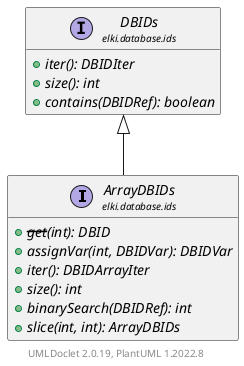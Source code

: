 @startuml
    remove .*\.(Instance|Par|Parameterizer|Factory)$
    set namespaceSeparator none
    hide empty fields
    hide empty methods

    interface "<size:14>ArrayDBIDs\n<size:10>elki.database.ids" as elki.database.ids.ArrayDBIDs [[ArrayDBIDs.html]] {
        {abstract} +--get--(int): DBID
        {abstract} +assignVar(int, DBIDVar): DBIDVar
        {abstract} +iter(): DBIDArrayIter
        {abstract} +size(): int
        {abstract} +binarySearch(DBIDRef): int
        {abstract} +slice(int, int): ArrayDBIDs
    }

    interface "<size:14>DBIDs\n<size:10>elki.database.ids" as elki.database.ids.DBIDs [[DBIDs.html]] {
        {abstract} +iter(): DBIDIter
        {abstract} +size(): int
        {abstract} +contains(DBIDRef): boolean
    }

    elki.database.ids.DBIDs <|-- elki.database.ids.ArrayDBIDs

    center footer UMLDoclet 2.0.19, PlantUML 1.2022.8
@enduml
